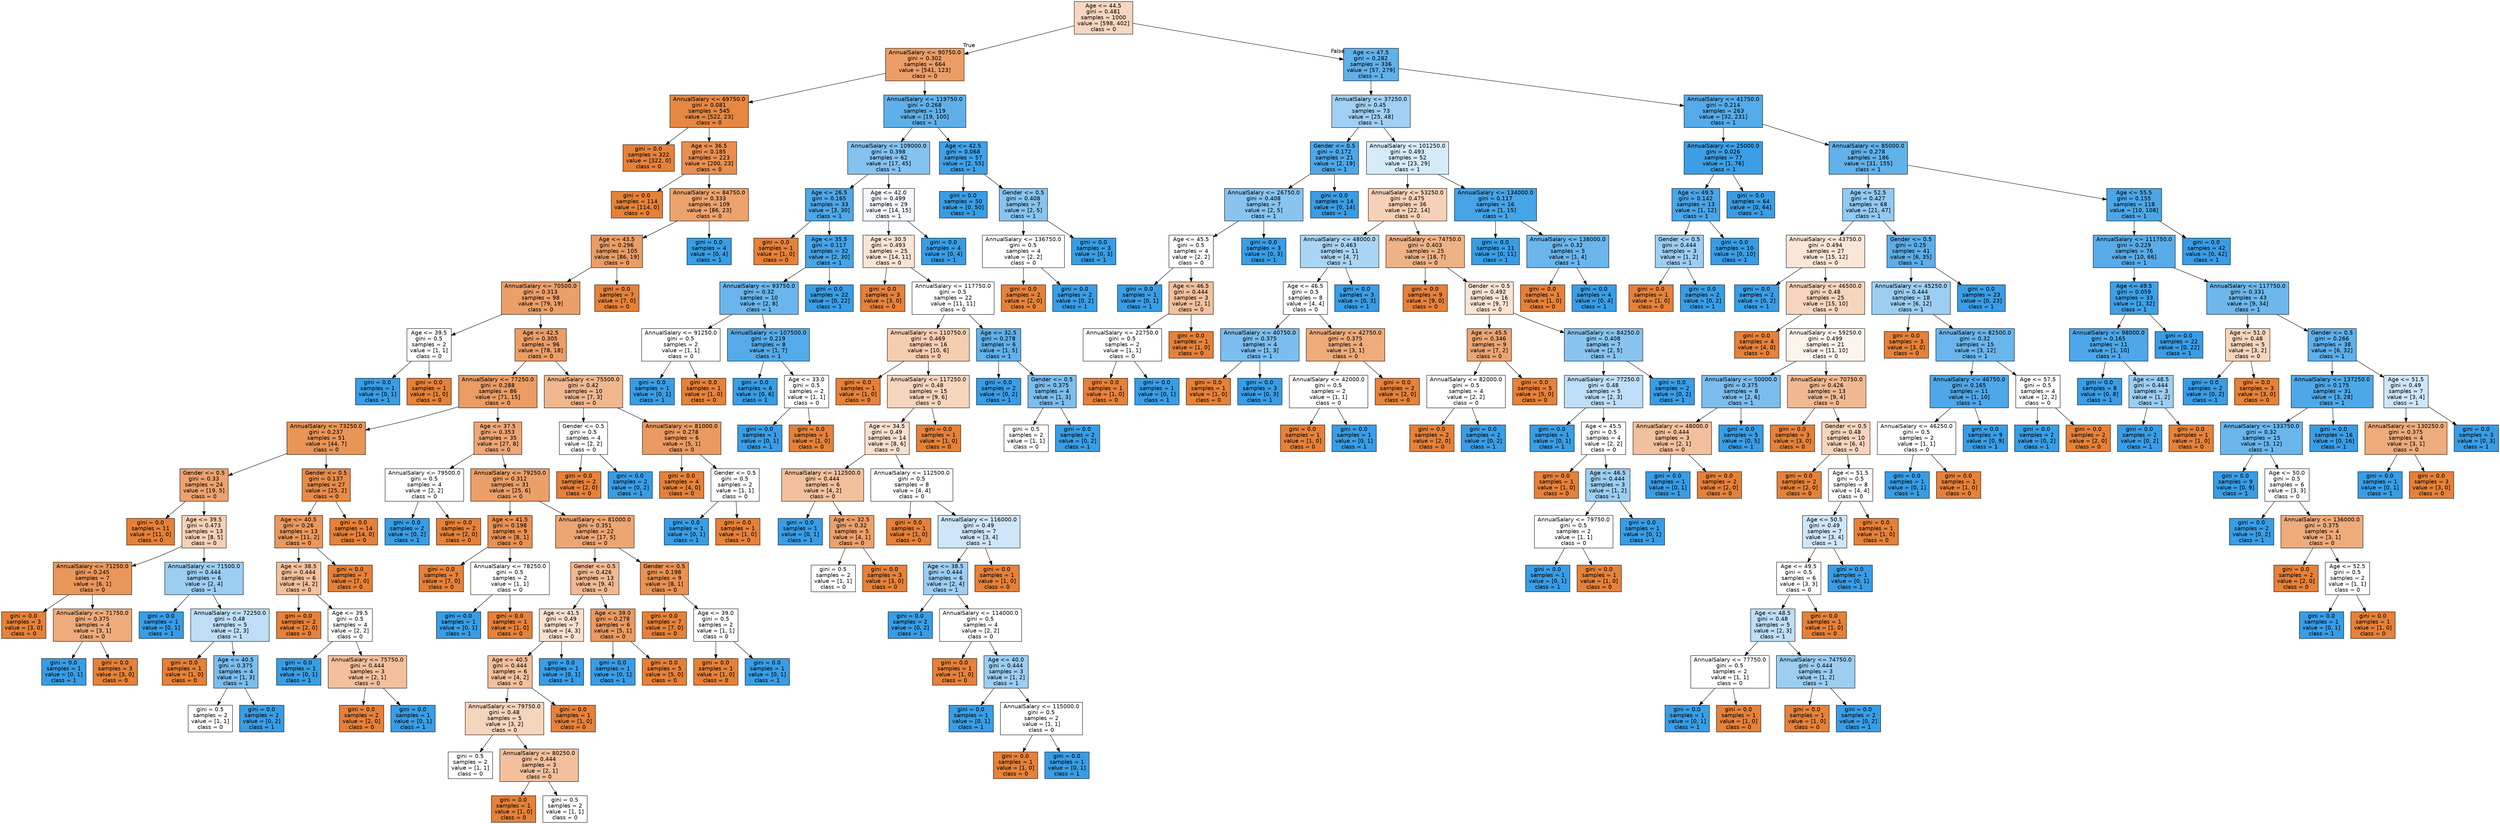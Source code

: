 digraph Tree {
node [shape=box, style="filled", color="black", fontname="helvetica"] ;
edge [fontname="helvetica"] ;
0 [label="Age <= 44.5\ngini = 0.481\nsamples = 1000\nvalue = [598, 402]\nclass = 0", fillcolor="#f6d6be"] ;
1 [label="AnnualSalary <= 90750.0\ngini = 0.302\nsamples = 664\nvalue = [541, 123]\nclass = 0", fillcolor="#eb9e66"] ;
0 -> 1 [labeldistance=2.5, labelangle=45, headlabel="True"] ;
2 [label="AnnualSalary <= 69750.0\ngini = 0.081\nsamples = 545\nvalue = [522, 23]\nclass = 0", fillcolor="#e68742"] ;
1 -> 2 ;
3 [label="gini = 0.0\nsamples = 322\nvalue = [322, 0]\nclass = 0", fillcolor="#e58139"] ;
2 -> 3 ;
4 [label="Age <= 36.5\ngini = 0.185\nsamples = 223\nvalue = [200, 23]\nclass = 0", fillcolor="#e88f50"] ;
2 -> 4 ;
5 [label="gini = 0.0\nsamples = 114\nvalue = [114, 0]\nclass = 0", fillcolor="#e58139"] ;
4 -> 5 ;
6 [label="AnnualSalary <= 84750.0\ngini = 0.333\nsamples = 109\nvalue = [86, 23]\nclass = 0", fillcolor="#eca36e"] ;
4 -> 6 ;
7 [label="Age <= 43.5\ngini = 0.296\nsamples = 105\nvalue = [86, 19]\nclass = 0", fillcolor="#eb9d65"] ;
6 -> 7 ;
8 [label="AnnualSalary <= 70500.0\ngini = 0.313\nsamples = 98\nvalue = [79, 19]\nclass = 0", fillcolor="#eb9f69"] ;
7 -> 8 ;
9 [label="Age <= 39.5\ngini = 0.5\nsamples = 2\nvalue = [1, 1]\nclass = 0", fillcolor="#ffffff"] ;
8 -> 9 ;
10 [label="gini = 0.0\nsamples = 1\nvalue = [0, 1]\nclass = 1", fillcolor="#399de5"] ;
9 -> 10 ;
11 [label="gini = 0.0\nsamples = 1\nvalue = [1, 0]\nclass = 0", fillcolor="#e58139"] ;
9 -> 11 ;
12 [label="Age <= 42.5\ngini = 0.305\nsamples = 96\nvalue = [78, 18]\nclass = 0", fillcolor="#eb9e67"] ;
8 -> 12 ;
13 [label="AnnualSalary <= 77250.0\ngini = 0.288\nsamples = 86\nvalue = [71, 15]\nclass = 0", fillcolor="#ea9c63"] ;
12 -> 13 ;
14 [label="AnnualSalary <= 73250.0\ngini = 0.237\nsamples = 51\nvalue = [44, 7]\nclass = 0", fillcolor="#e99558"] ;
13 -> 14 ;
15 [label="Gender <= 0.5\ngini = 0.33\nsamples = 24\nvalue = [19, 5]\nclass = 0", fillcolor="#eca26d"] ;
14 -> 15 ;
16 [label="gini = 0.0\nsamples = 11\nvalue = [11, 0]\nclass = 0", fillcolor="#e58139"] ;
15 -> 16 ;
17 [label="Age <= 39.5\ngini = 0.473\nsamples = 13\nvalue = [8, 5]\nclass = 0", fillcolor="#f5d0b5"] ;
15 -> 17 ;
18 [label="AnnualSalary <= 71250.0\ngini = 0.245\nsamples = 7\nvalue = [6, 1]\nclass = 0", fillcolor="#e9965a"] ;
17 -> 18 ;
19 [label="gini = 0.0\nsamples = 3\nvalue = [3, 0]\nclass = 0", fillcolor="#e58139"] ;
18 -> 19 ;
20 [label="AnnualSalary <= 71750.0\ngini = 0.375\nsamples = 4\nvalue = [3, 1]\nclass = 0", fillcolor="#eeab7b"] ;
18 -> 20 ;
21 [label="gini = 0.0\nsamples = 1\nvalue = [0, 1]\nclass = 1", fillcolor="#399de5"] ;
20 -> 21 ;
22 [label="gini = 0.0\nsamples = 3\nvalue = [3, 0]\nclass = 0", fillcolor="#e58139"] ;
20 -> 22 ;
23 [label="AnnualSalary <= 71500.0\ngini = 0.444\nsamples = 6\nvalue = [2, 4]\nclass = 1", fillcolor="#9ccef2"] ;
17 -> 23 ;
24 [label="gini = 0.0\nsamples = 1\nvalue = [0, 1]\nclass = 1", fillcolor="#399de5"] ;
23 -> 24 ;
25 [label="AnnualSalary <= 72250.0\ngini = 0.48\nsamples = 5\nvalue = [2, 3]\nclass = 1", fillcolor="#bddef6"] ;
23 -> 25 ;
26 [label="gini = 0.0\nsamples = 1\nvalue = [1, 0]\nclass = 0", fillcolor="#e58139"] ;
25 -> 26 ;
27 [label="Age <= 40.5\ngini = 0.375\nsamples = 4\nvalue = [1, 3]\nclass = 1", fillcolor="#7bbeee"] ;
25 -> 27 ;
28 [label="gini = 0.5\nsamples = 2\nvalue = [1, 1]\nclass = 0", fillcolor="#ffffff"] ;
27 -> 28 ;
29 [label="gini = 0.0\nsamples = 2\nvalue = [0, 2]\nclass = 1", fillcolor="#399de5"] ;
27 -> 29 ;
30 [label="Gender <= 0.5\ngini = 0.137\nsamples = 27\nvalue = [25, 2]\nclass = 0", fillcolor="#e78b49"] ;
14 -> 30 ;
31 [label="Age <= 40.5\ngini = 0.26\nsamples = 13\nvalue = [11, 2]\nclass = 0", fillcolor="#ea985d"] ;
30 -> 31 ;
32 [label="Age <= 38.5\ngini = 0.444\nsamples = 6\nvalue = [4, 2]\nclass = 0", fillcolor="#f2c09c"] ;
31 -> 32 ;
33 [label="gini = 0.0\nsamples = 2\nvalue = [2, 0]\nclass = 0", fillcolor="#e58139"] ;
32 -> 33 ;
34 [label="Age <= 39.5\ngini = 0.5\nsamples = 4\nvalue = [2, 2]\nclass = 0", fillcolor="#ffffff"] ;
32 -> 34 ;
35 [label="gini = 0.0\nsamples = 1\nvalue = [0, 1]\nclass = 1", fillcolor="#399de5"] ;
34 -> 35 ;
36 [label="AnnualSalary <= 75750.0\ngini = 0.444\nsamples = 3\nvalue = [2, 1]\nclass = 0", fillcolor="#f2c09c"] ;
34 -> 36 ;
37 [label="gini = 0.0\nsamples = 2\nvalue = [2, 0]\nclass = 0", fillcolor="#e58139"] ;
36 -> 37 ;
38 [label="gini = 0.0\nsamples = 1\nvalue = [0, 1]\nclass = 1", fillcolor="#399de5"] ;
36 -> 38 ;
39 [label="gini = 0.0\nsamples = 7\nvalue = [7, 0]\nclass = 0", fillcolor="#e58139"] ;
31 -> 39 ;
40 [label="gini = 0.0\nsamples = 14\nvalue = [14, 0]\nclass = 0", fillcolor="#e58139"] ;
30 -> 40 ;
41 [label="Age <= 37.5\ngini = 0.353\nsamples = 35\nvalue = [27, 8]\nclass = 0", fillcolor="#eda674"] ;
13 -> 41 ;
42 [label="AnnualSalary <= 79500.0\ngini = 0.5\nsamples = 4\nvalue = [2, 2]\nclass = 0", fillcolor="#ffffff"] ;
41 -> 42 ;
43 [label="gini = 0.0\nsamples = 2\nvalue = [0, 2]\nclass = 1", fillcolor="#399de5"] ;
42 -> 43 ;
44 [label="gini = 0.0\nsamples = 2\nvalue = [2, 0]\nclass = 0", fillcolor="#e58139"] ;
42 -> 44 ;
45 [label="AnnualSalary <= 79250.0\ngini = 0.312\nsamples = 31\nvalue = [25, 6]\nclass = 0", fillcolor="#eb9f69"] ;
41 -> 45 ;
46 [label="Age <= 41.5\ngini = 0.198\nsamples = 9\nvalue = [8, 1]\nclass = 0", fillcolor="#e89152"] ;
45 -> 46 ;
47 [label="gini = 0.0\nsamples = 7\nvalue = [7, 0]\nclass = 0", fillcolor="#e58139"] ;
46 -> 47 ;
48 [label="AnnualSalary <= 78250.0\ngini = 0.5\nsamples = 2\nvalue = [1, 1]\nclass = 0", fillcolor="#ffffff"] ;
46 -> 48 ;
49 [label="gini = 0.0\nsamples = 1\nvalue = [0, 1]\nclass = 1", fillcolor="#399de5"] ;
48 -> 49 ;
50 [label="gini = 0.0\nsamples = 1\nvalue = [1, 0]\nclass = 0", fillcolor="#e58139"] ;
48 -> 50 ;
51 [label="AnnualSalary <= 81000.0\ngini = 0.351\nsamples = 22\nvalue = [17, 5]\nclass = 0", fillcolor="#eda673"] ;
45 -> 51 ;
52 [label="Gender <= 0.5\ngini = 0.426\nsamples = 13\nvalue = [9, 4]\nclass = 0", fillcolor="#f1b991"] ;
51 -> 52 ;
53 [label="Age <= 41.5\ngini = 0.49\nsamples = 7\nvalue = [4, 3]\nclass = 0", fillcolor="#f8e0ce"] ;
52 -> 53 ;
54 [label="Age <= 40.5\ngini = 0.444\nsamples = 6\nvalue = [4, 2]\nclass = 0", fillcolor="#f2c09c"] ;
53 -> 54 ;
55 [label="AnnualSalary <= 79750.0\ngini = 0.48\nsamples = 5\nvalue = [3, 2]\nclass = 0", fillcolor="#f6d5bd"] ;
54 -> 55 ;
56 [label="gini = 0.5\nsamples = 2\nvalue = [1, 1]\nclass = 0", fillcolor="#ffffff"] ;
55 -> 56 ;
57 [label="AnnualSalary <= 80250.0\ngini = 0.444\nsamples = 3\nvalue = [2, 1]\nclass = 0", fillcolor="#f2c09c"] ;
55 -> 57 ;
58 [label="gini = 0.0\nsamples = 1\nvalue = [1, 0]\nclass = 0", fillcolor="#e58139"] ;
57 -> 58 ;
59 [label="gini = 0.5\nsamples = 2\nvalue = [1, 1]\nclass = 0", fillcolor="#ffffff"] ;
57 -> 59 ;
60 [label="gini = 0.0\nsamples = 1\nvalue = [1, 0]\nclass = 0", fillcolor="#e58139"] ;
54 -> 60 ;
61 [label="gini = 0.0\nsamples = 1\nvalue = [0, 1]\nclass = 1", fillcolor="#399de5"] ;
53 -> 61 ;
62 [label="Age <= 39.0\ngini = 0.278\nsamples = 6\nvalue = [5, 1]\nclass = 0", fillcolor="#ea9a61"] ;
52 -> 62 ;
63 [label="gini = 0.0\nsamples = 1\nvalue = [0, 1]\nclass = 1", fillcolor="#399de5"] ;
62 -> 63 ;
64 [label="gini = 0.0\nsamples = 5\nvalue = [5, 0]\nclass = 0", fillcolor="#e58139"] ;
62 -> 64 ;
65 [label="Gender <= 0.5\ngini = 0.198\nsamples = 9\nvalue = [8, 1]\nclass = 0", fillcolor="#e89152"] ;
51 -> 65 ;
66 [label="gini = 0.0\nsamples = 7\nvalue = [7, 0]\nclass = 0", fillcolor="#e58139"] ;
65 -> 66 ;
67 [label="Age <= 39.0\ngini = 0.5\nsamples = 2\nvalue = [1, 1]\nclass = 0", fillcolor="#ffffff"] ;
65 -> 67 ;
68 [label="gini = 0.0\nsamples = 1\nvalue = [1, 0]\nclass = 0", fillcolor="#e58139"] ;
67 -> 68 ;
69 [label="gini = 0.0\nsamples = 1\nvalue = [0, 1]\nclass = 1", fillcolor="#399de5"] ;
67 -> 69 ;
70 [label="AnnualSalary <= 75500.0\ngini = 0.42\nsamples = 10\nvalue = [7, 3]\nclass = 0", fillcolor="#f0b78e"] ;
12 -> 70 ;
71 [label="Gender <= 0.5\ngini = 0.5\nsamples = 4\nvalue = [2, 2]\nclass = 0", fillcolor="#ffffff"] ;
70 -> 71 ;
72 [label="gini = 0.0\nsamples = 2\nvalue = [2, 0]\nclass = 0", fillcolor="#e58139"] ;
71 -> 72 ;
73 [label="gini = 0.0\nsamples = 2\nvalue = [0, 2]\nclass = 1", fillcolor="#399de5"] ;
71 -> 73 ;
74 [label="AnnualSalary <= 81000.0\ngini = 0.278\nsamples = 6\nvalue = [5, 1]\nclass = 0", fillcolor="#ea9a61"] ;
70 -> 74 ;
75 [label="gini = 0.0\nsamples = 4\nvalue = [4, 0]\nclass = 0", fillcolor="#e58139"] ;
74 -> 75 ;
76 [label="Gender <= 0.5\ngini = 0.5\nsamples = 2\nvalue = [1, 1]\nclass = 0", fillcolor="#ffffff"] ;
74 -> 76 ;
77 [label="gini = 0.0\nsamples = 1\nvalue = [0, 1]\nclass = 1", fillcolor="#399de5"] ;
76 -> 77 ;
78 [label="gini = 0.0\nsamples = 1\nvalue = [1, 0]\nclass = 0", fillcolor="#e58139"] ;
76 -> 78 ;
79 [label="gini = 0.0\nsamples = 7\nvalue = [7, 0]\nclass = 0", fillcolor="#e58139"] ;
7 -> 79 ;
80 [label="gini = 0.0\nsamples = 4\nvalue = [0, 4]\nclass = 1", fillcolor="#399de5"] ;
6 -> 80 ;
81 [label="AnnualSalary <= 119750.0\ngini = 0.268\nsamples = 119\nvalue = [19, 100]\nclass = 1", fillcolor="#5fb0ea"] ;
1 -> 81 ;
82 [label="AnnualSalary <= 109000.0\ngini = 0.398\nsamples = 62\nvalue = [17, 45]\nclass = 1", fillcolor="#84c2ef"] ;
81 -> 82 ;
83 [label="Age <= 26.5\ngini = 0.165\nsamples = 33\nvalue = [3, 30]\nclass = 1", fillcolor="#4da7e8"] ;
82 -> 83 ;
84 [label="gini = 0.0\nsamples = 1\nvalue = [1, 0]\nclass = 0", fillcolor="#e58139"] ;
83 -> 84 ;
85 [label="Age <= 35.5\ngini = 0.117\nsamples = 32\nvalue = [2, 30]\nclass = 1", fillcolor="#46a4e7"] ;
83 -> 85 ;
86 [label="AnnualSalary <= 93750.0\ngini = 0.32\nsamples = 10\nvalue = [2, 8]\nclass = 1", fillcolor="#6ab6ec"] ;
85 -> 86 ;
87 [label="AnnualSalary <= 91250.0\ngini = 0.5\nsamples = 2\nvalue = [1, 1]\nclass = 0", fillcolor="#ffffff"] ;
86 -> 87 ;
88 [label="gini = 0.0\nsamples = 1\nvalue = [0, 1]\nclass = 1", fillcolor="#399de5"] ;
87 -> 88 ;
89 [label="gini = 0.0\nsamples = 1\nvalue = [1, 0]\nclass = 0", fillcolor="#e58139"] ;
87 -> 89 ;
90 [label="AnnualSalary <= 107500.0\ngini = 0.219\nsamples = 8\nvalue = [1, 7]\nclass = 1", fillcolor="#55abe9"] ;
86 -> 90 ;
91 [label="gini = 0.0\nsamples = 6\nvalue = [0, 6]\nclass = 1", fillcolor="#399de5"] ;
90 -> 91 ;
92 [label="Age <= 33.0\ngini = 0.5\nsamples = 2\nvalue = [1, 1]\nclass = 0", fillcolor="#ffffff"] ;
90 -> 92 ;
93 [label="gini = 0.0\nsamples = 1\nvalue = [0, 1]\nclass = 1", fillcolor="#399de5"] ;
92 -> 93 ;
94 [label="gini = 0.0\nsamples = 1\nvalue = [1, 0]\nclass = 0", fillcolor="#e58139"] ;
92 -> 94 ;
95 [label="gini = 0.0\nsamples = 22\nvalue = [0, 22]\nclass = 1", fillcolor="#399de5"] ;
85 -> 95 ;
96 [label="Age <= 42.0\ngini = 0.499\nsamples = 29\nvalue = [14, 15]\nclass = 1", fillcolor="#f2f8fd"] ;
82 -> 96 ;
97 [label="Age <= 30.5\ngini = 0.493\nsamples = 25\nvalue = [14, 11]\nclass = 0", fillcolor="#f9e4d5"] ;
96 -> 97 ;
98 [label="gini = 0.0\nsamples = 3\nvalue = [3, 0]\nclass = 0", fillcolor="#e58139"] ;
97 -> 98 ;
99 [label="AnnualSalary <= 117750.0\ngini = 0.5\nsamples = 22\nvalue = [11, 11]\nclass = 0", fillcolor="#ffffff"] ;
97 -> 99 ;
100 [label="AnnualSalary <= 110750.0\ngini = 0.469\nsamples = 16\nvalue = [10, 6]\nclass = 0", fillcolor="#f5cdb0"] ;
99 -> 100 ;
101 [label="gini = 0.0\nsamples = 1\nvalue = [1, 0]\nclass = 0", fillcolor="#e58139"] ;
100 -> 101 ;
102 [label="AnnualSalary <= 117250.0\ngini = 0.48\nsamples = 15\nvalue = [9, 6]\nclass = 0", fillcolor="#f6d5bd"] ;
100 -> 102 ;
103 [label="Age <= 34.5\ngini = 0.49\nsamples = 14\nvalue = [8, 6]\nclass = 0", fillcolor="#f8e0ce"] ;
102 -> 103 ;
104 [label="AnnualSalary <= 112500.0\ngini = 0.444\nsamples = 6\nvalue = [4, 2]\nclass = 0", fillcolor="#f2c09c"] ;
103 -> 104 ;
105 [label="gini = 0.0\nsamples = 1\nvalue = [0, 1]\nclass = 1", fillcolor="#399de5"] ;
104 -> 105 ;
106 [label="Age <= 32.5\ngini = 0.32\nsamples = 5\nvalue = [4, 1]\nclass = 0", fillcolor="#eca06a"] ;
104 -> 106 ;
107 [label="gini = 0.5\nsamples = 2\nvalue = [1, 1]\nclass = 0", fillcolor="#ffffff"] ;
106 -> 107 ;
108 [label="gini = 0.0\nsamples = 3\nvalue = [3, 0]\nclass = 0", fillcolor="#e58139"] ;
106 -> 108 ;
109 [label="AnnualSalary <= 112500.0\ngini = 0.5\nsamples = 8\nvalue = [4, 4]\nclass = 0", fillcolor="#ffffff"] ;
103 -> 109 ;
110 [label="gini = 0.0\nsamples = 1\nvalue = [1, 0]\nclass = 0", fillcolor="#e58139"] ;
109 -> 110 ;
111 [label="AnnualSalary <= 116000.0\ngini = 0.49\nsamples = 7\nvalue = [3, 4]\nclass = 1", fillcolor="#cee6f8"] ;
109 -> 111 ;
112 [label="Age <= 38.5\ngini = 0.444\nsamples = 6\nvalue = [2, 4]\nclass = 1", fillcolor="#9ccef2"] ;
111 -> 112 ;
113 [label="gini = 0.0\nsamples = 2\nvalue = [0, 2]\nclass = 1", fillcolor="#399de5"] ;
112 -> 113 ;
114 [label="AnnualSalary <= 114000.0\ngini = 0.5\nsamples = 4\nvalue = [2, 2]\nclass = 0", fillcolor="#ffffff"] ;
112 -> 114 ;
115 [label="gini = 0.0\nsamples = 1\nvalue = [1, 0]\nclass = 0", fillcolor="#e58139"] ;
114 -> 115 ;
116 [label="Age <= 40.0\ngini = 0.444\nsamples = 3\nvalue = [1, 2]\nclass = 1", fillcolor="#9ccef2"] ;
114 -> 116 ;
117 [label="gini = 0.0\nsamples = 1\nvalue = [0, 1]\nclass = 1", fillcolor="#399de5"] ;
116 -> 117 ;
118 [label="AnnualSalary <= 115000.0\ngini = 0.5\nsamples = 2\nvalue = [1, 1]\nclass = 0", fillcolor="#ffffff"] ;
116 -> 118 ;
119 [label="gini = 0.0\nsamples = 1\nvalue = [1, 0]\nclass = 0", fillcolor="#e58139"] ;
118 -> 119 ;
120 [label="gini = 0.0\nsamples = 1\nvalue = [0, 1]\nclass = 1", fillcolor="#399de5"] ;
118 -> 120 ;
121 [label="gini = 0.0\nsamples = 1\nvalue = [1, 0]\nclass = 0", fillcolor="#e58139"] ;
111 -> 121 ;
122 [label="gini = 0.0\nsamples = 1\nvalue = [1, 0]\nclass = 0", fillcolor="#e58139"] ;
102 -> 122 ;
123 [label="Age <= 32.5\ngini = 0.278\nsamples = 6\nvalue = [1, 5]\nclass = 1", fillcolor="#61b1ea"] ;
99 -> 123 ;
124 [label="gini = 0.0\nsamples = 2\nvalue = [0, 2]\nclass = 1", fillcolor="#399de5"] ;
123 -> 124 ;
125 [label="Gender <= 0.5\ngini = 0.375\nsamples = 4\nvalue = [1, 3]\nclass = 1", fillcolor="#7bbeee"] ;
123 -> 125 ;
126 [label="gini = 0.5\nsamples = 2\nvalue = [1, 1]\nclass = 0", fillcolor="#ffffff"] ;
125 -> 126 ;
127 [label="gini = 0.0\nsamples = 2\nvalue = [0, 2]\nclass = 1", fillcolor="#399de5"] ;
125 -> 127 ;
128 [label="gini = 0.0\nsamples = 4\nvalue = [0, 4]\nclass = 1", fillcolor="#399de5"] ;
96 -> 128 ;
129 [label="Age <= 42.5\ngini = 0.068\nsamples = 57\nvalue = [2, 55]\nclass = 1", fillcolor="#40a1e6"] ;
81 -> 129 ;
130 [label="gini = 0.0\nsamples = 50\nvalue = [0, 50]\nclass = 1", fillcolor="#399de5"] ;
129 -> 130 ;
131 [label="Gender <= 0.5\ngini = 0.408\nsamples = 7\nvalue = [2, 5]\nclass = 1", fillcolor="#88c4ef"] ;
129 -> 131 ;
132 [label="AnnualSalary <= 136750.0\ngini = 0.5\nsamples = 4\nvalue = [2, 2]\nclass = 0", fillcolor="#ffffff"] ;
131 -> 132 ;
133 [label="gini = 0.0\nsamples = 2\nvalue = [2, 0]\nclass = 0", fillcolor="#e58139"] ;
132 -> 133 ;
134 [label="gini = 0.0\nsamples = 2\nvalue = [0, 2]\nclass = 1", fillcolor="#399de5"] ;
132 -> 134 ;
135 [label="gini = 0.0\nsamples = 3\nvalue = [0, 3]\nclass = 1", fillcolor="#399de5"] ;
131 -> 135 ;
136 [label="Age <= 47.5\ngini = 0.282\nsamples = 336\nvalue = [57, 279]\nclass = 1", fillcolor="#61b1ea"] ;
0 -> 136 [labeldistance=2.5, labelangle=-45, headlabel="False"] ;
137 [label="AnnualSalary <= 37250.0\ngini = 0.45\nsamples = 73\nvalue = [25, 48]\nclass = 1", fillcolor="#a0d0f3"] ;
136 -> 137 ;
138 [label="Gender <= 0.5\ngini = 0.172\nsamples = 21\nvalue = [2, 19]\nclass = 1", fillcolor="#4ea7e8"] ;
137 -> 138 ;
139 [label="AnnualSalary <= 26750.0\ngini = 0.408\nsamples = 7\nvalue = [2, 5]\nclass = 1", fillcolor="#88c4ef"] ;
138 -> 139 ;
140 [label="Age <= 45.5\ngini = 0.5\nsamples = 4\nvalue = [2, 2]\nclass = 0", fillcolor="#ffffff"] ;
139 -> 140 ;
141 [label="gini = 0.0\nsamples = 1\nvalue = [0, 1]\nclass = 1", fillcolor="#399de5"] ;
140 -> 141 ;
142 [label="Age <= 46.5\ngini = 0.444\nsamples = 3\nvalue = [2, 1]\nclass = 0", fillcolor="#f2c09c"] ;
140 -> 142 ;
143 [label="AnnualSalary <= 22750.0\ngini = 0.5\nsamples = 2\nvalue = [1, 1]\nclass = 0", fillcolor="#ffffff"] ;
142 -> 143 ;
144 [label="gini = 0.0\nsamples = 1\nvalue = [1, 0]\nclass = 0", fillcolor="#e58139"] ;
143 -> 144 ;
145 [label="gini = 0.0\nsamples = 1\nvalue = [0, 1]\nclass = 1", fillcolor="#399de5"] ;
143 -> 145 ;
146 [label="gini = 0.0\nsamples = 1\nvalue = [1, 0]\nclass = 0", fillcolor="#e58139"] ;
142 -> 146 ;
147 [label="gini = 0.0\nsamples = 3\nvalue = [0, 3]\nclass = 1", fillcolor="#399de5"] ;
139 -> 147 ;
148 [label="gini = 0.0\nsamples = 14\nvalue = [0, 14]\nclass = 1", fillcolor="#399de5"] ;
138 -> 148 ;
149 [label="AnnualSalary <= 101250.0\ngini = 0.493\nsamples = 52\nvalue = [23, 29]\nclass = 1", fillcolor="#d6ebfa"] ;
137 -> 149 ;
150 [label="AnnualSalary <= 53250.0\ngini = 0.475\nsamples = 36\nvalue = [22, 14]\nclass = 0", fillcolor="#f6d1b7"] ;
149 -> 150 ;
151 [label="AnnualSalary <= 48000.0\ngini = 0.463\nsamples = 11\nvalue = [4, 7]\nclass = 1", fillcolor="#aad5f4"] ;
150 -> 151 ;
152 [label="Age <= 46.5\ngini = 0.5\nsamples = 8\nvalue = [4, 4]\nclass = 0", fillcolor="#ffffff"] ;
151 -> 152 ;
153 [label="AnnualSalary <= 40750.0\ngini = 0.375\nsamples = 4\nvalue = [1, 3]\nclass = 1", fillcolor="#7bbeee"] ;
152 -> 153 ;
154 [label="gini = 0.0\nsamples = 1\nvalue = [1, 0]\nclass = 0", fillcolor="#e58139"] ;
153 -> 154 ;
155 [label="gini = 0.0\nsamples = 3\nvalue = [0, 3]\nclass = 1", fillcolor="#399de5"] ;
153 -> 155 ;
156 [label="AnnualSalary <= 42750.0\ngini = 0.375\nsamples = 4\nvalue = [3, 1]\nclass = 0", fillcolor="#eeab7b"] ;
152 -> 156 ;
157 [label="AnnualSalary <= 42000.0\ngini = 0.5\nsamples = 2\nvalue = [1, 1]\nclass = 0", fillcolor="#ffffff"] ;
156 -> 157 ;
158 [label="gini = 0.0\nsamples = 1\nvalue = [1, 0]\nclass = 0", fillcolor="#e58139"] ;
157 -> 158 ;
159 [label="gini = 0.0\nsamples = 1\nvalue = [0, 1]\nclass = 1", fillcolor="#399de5"] ;
157 -> 159 ;
160 [label="gini = 0.0\nsamples = 2\nvalue = [2, 0]\nclass = 0", fillcolor="#e58139"] ;
156 -> 160 ;
161 [label="gini = 0.0\nsamples = 3\nvalue = [0, 3]\nclass = 1", fillcolor="#399de5"] ;
151 -> 161 ;
162 [label="AnnualSalary <= 74750.0\ngini = 0.403\nsamples = 25\nvalue = [18, 7]\nclass = 0", fillcolor="#efb286"] ;
150 -> 162 ;
163 [label="gini = 0.0\nsamples = 9\nvalue = [9, 0]\nclass = 0", fillcolor="#e58139"] ;
162 -> 163 ;
164 [label="Gender <= 0.5\ngini = 0.492\nsamples = 16\nvalue = [9, 7]\nclass = 0", fillcolor="#f9e3d3"] ;
162 -> 164 ;
165 [label="Age <= 45.5\ngini = 0.346\nsamples = 9\nvalue = [7, 2]\nclass = 0", fillcolor="#eca572"] ;
164 -> 165 ;
166 [label="AnnualSalary <= 82000.0\ngini = 0.5\nsamples = 4\nvalue = [2, 2]\nclass = 0", fillcolor="#ffffff"] ;
165 -> 166 ;
167 [label="gini = 0.0\nsamples = 2\nvalue = [2, 0]\nclass = 0", fillcolor="#e58139"] ;
166 -> 167 ;
168 [label="gini = 0.0\nsamples = 2\nvalue = [0, 2]\nclass = 1", fillcolor="#399de5"] ;
166 -> 168 ;
169 [label="gini = 0.0\nsamples = 5\nvalue = [5, 0]\nclass = 0", fillcolor="#e58139"] ;
165 -> 169 ;
170 [label="AnnualSalary <= 84250.0\ngini = 0.408\nsamples = 7\nvalue = [2, 5]\nclass = 1", fillcolor="#88c4ef"] ;
164 -> 170 ;
171 [label="AnnualSalary <= 77250.0\ngini = 0.48\nsamples = 5\nvalue = [2, 3]\nclass = 1", fillcolor="#bddef6"] ;
170 -> 171 ;
172 [label="gini = 0.0\nsamples = 1\nvalue = [0, 1]\nclass = 1", fillcolor="#399de5"] ;
171 -> 172 ;
173 [label="Age <= 45.5\ngini = 0.5\nsamples = 4\nvalue = [2, 2]\nclass = 0", fillcolor="#ffffff"] ;
171 -> 173 ;
174 [label="gini = 0.0\nsamples = 1\nvalue = [1, 0]\nclass = 0", fillcolor="#e58139"] ;
173 -> 174 ;
175 [label="Age <= 46.5\ngini = 0.444\nsamples = 3\nvalue = [1, 2]\nclass = 1", fillcolor="#9ccef2"] ;
173 -> 175 ;
176 [label="AnnualSalary <= 79750.0\ngini = 0.5\nsamples = 2\nvalue = [1, 1]\nclass = 0", fillcolor="#ffffff"] ;
175 -> 176 ;
177 [label="gini = 0.0\nsamples = 1\nvalue = [0, 1]\nclass = 1", fillcolor="#399de5"] ;
176 -> 177 ;
178 [label="gini = 0.0\nsamples = 1\nvalue = [1, 0]\nclass = 0", fillcolor="#e58139"] ;
176 -> 178 ;
179 [label="gini = 0.0\nsamples = 1\nvalue = [0, 1]\nclass = 1", fillcolor="#399de5"] ;
175 -> 179 ;
180 [label="gini = 0.0\nsamples = 2\nvalue = [0, 2]\nclass = 1", fillcolor="#399de5"] ;
170 -> 180 ;
181 [label="AnnualSalary <= 134000.0\ngini = 0.117\nsamples = 16\nvalue = [1, 15]\nclass = 1", fillcolor="#46a4e7"] ;
149 -> 181 ;
182 [label="gini = 0.0\nsamples = 11\nvalue = [0, 11]\nclass = 1", fillcolor="#399de5"] ;
181 -> 182 ;
183 [label="AnnualSalary <= 138000.0\ngini = 0.32\nsamples = 5\nvalue = [1, 4]\nclass = 1", fillcolor="#6ab6ec"] ;
181 -> 183 ;
184 [label="gini = 0.0\nsamples = 1\nvalue = [1, 0]\nclass = 0", fillcolor="#e58139"] ;
183 -> 184 ;
185 [label="gini = 0.0\nsamples = 4\nvalue = [0, 4]\nclass = 1", fillcolor="#399de5"] ;
183 -> 185 ;
186 [label="AnnualSalary <= 41750.0\ngini = 0.214\nsamples = 263\nvalue = [32, 231]\nclass = 1", fillcolor="#54abe9"] ;
136 -> 186 ;
187 [label="AnnualSalary <= 25000.0\ngini = 0.026\nsamples = 77\nvalue = [1, 76]\nclass = 1", fillcolor="#3c9ee5"] ;
186 -> 187 ;
188 [label="Age <= 49.5\ngini = 0.142\nsamples = 13\nvalue = [1, 12]\nclass = 1", fillcolor="#49a5e7"] ;
187 -> 188 ;
189 [label="Gender <= 0.5\ngini = 0.444\nsamples = 3\nvalue = [1, 2]\nclass = 1", fillcolor="#9ccef2"] ;
188 -> 189 ;
190 [label="gini = 0.0\nsamples = 1\nvalue = [1, 0]\nclass = 0", fillcolor="#e58139"] ;
189 -> 190 ;
191 [label="gini = 0.0\nsamples = 2\nvalue = [0, 2]\nclass = 1", fillcolor="#399de5"] ;
189 -> 191 ;
192 [label="gini = 0.0\nsamples = 10\nvalue = [0, 10]\nclass = 1", fillcolor="#399de5"] ;
188 -> 192 ;
193 [label="gini = 0.0\nsamples = 64\nvalue = [0, 64]\nclass = 1", fillcolor="#399de5"] ;
187 -> 193 ;
194 [label="AnnualSalary <= 85000.0\ngini = 0.278\nsamples = 186\nvalue = [31, 155]\nclass = 1", fillcolor="#61b1ea"] ;
186 -> 194 ;
195 [label="Age <= 52.5\ngini = 0.427\nsamples = 68\nvalue = [21, 47]\nclass = 1", fillcolor="#91c9f1"] ;
194 -> 195 ;
196 [label="AnnualSalary <= 43750.0\ngini = 0.494\nsamples = 27\nvalue = [15, 12]\nclass = 0", fillcolor="#fae6d7"] ;
195 -> 196 ;
197 [label="gini = 0.0\nsamples = 2\nvalue = [0, 2]\nclass = 1", fillcolor="#399de5"] ;
196 -> 197 ;
198 [label="AnnualSalary <= 46500.0\ngini = 0.48\nsamples = 25\nvalue = [15, 10]\nclass = 0", fillcolor="#f6d5bd"] ;
196 -> 198 ;
199 [label="gini = 0.0\nsamples = 4\nvalue = [4, 0]\nclass = 0", fillcolor="#e58139"] ;
198 -> 199 ;
200 [label="AnnualSalary <= 59250.0\ngini = 0.499\nsamples = 21\nvalue = [11, 10]\nclass = 0", fillcolor="#fdf4ed"] ;
198 -> 200 ;
201 [label="AnnualSalary <= 50000.0\ngini = 0.375\nsamples = 8\nvalue = [2, 6]\nclass = 1", fillcolor="#7bbeee"] ;
200 -> 201 ;
202 [label="AnnualSalary <= 48000.0\ngini = 0.444\nsamples = 3\nvalue = [2, 1]\nclass = 0", fillcolor="#f2c09c"] ;
201 -> 202 ;
203 [label="gini = 0.0\nsamples = 1\nvalue = [0, 1]\nclass = 1", fillcolor="#399de5"] ;
202 -> 203 ;
204 [label="gini = 0.0\nsamples = 2\nvalue = [2, 0]\nclass = 0", fillcolor="#e58139"] ;
202 -> 204 ;
205 [label="gini = 0.0\nsamples = 5\nvalue = [0, 5]\nclass = 1", fillcolor="#399de5"] ;
201 -> 205 ;
206 [label="AnnualSalary <= 70750.0\ngini = 0.426\nsamples = 13\nvalue = [9, 4]\nclass = 0", fillcolor="#f1b991"] ;
200 -> 206 ;
207 [label="gini = 0.0\nsamples = 3\nvalue = [3, 0]\nclass = 0", fillcolor="#e58139"] ;
206 -> 207 ;
208 [label="Gender <= 0.5\ngini = 0.48\nsamples = 10\nvalue = [6, 4]\nclass = 0", fillcolor="#f6d5bd"] ;
206 -> 208 ;
209 [label="gini = 0.0\nsamples = 2\nvalue = [2, 0]\nclass = 0", fillcolor="#e58139"] ;
208 -> 209 ;
210 [label="Age <= 51.5\ngini = 0.5\nsamples = 8\nvalue = [4, 4]\nclass = 0", fillcolor="#ffffff"] ;
208 -> 210 ;
211 [label="Age <= 50.5\ngini = 0.49\nsamples = 7\nvalue = [3, 4]\nclass = 1", fillcolor="#cee6f8"] ;
210 -> 211 ;
212 [label="Age <= 49.5\ngini = 0.5\nsamples = 6\nvalue = [3, 3]\nclass = 0", fillcolor="#ffffff"] ;
211 -> 212 ;
213 [label="Age <= 48.5\ngini = 0.48\nsamples = 5\nvalue = [2, 3]\nclass = 1", fillcolor="#bddef6"] ;
212 -> 213 ;
214 [label="AnnualSalary <= 77750.0\ngini = 0.5\nsamples = 2\nvalue = [1, 1]\nclass = 0", fillcolor="#ffffff"] ;
213 -> 214 ;
215 [label="gini = 0.0\nsamples = 1\nvalue = [0, 1]\nclass = 1", fillcolor="#399de5"] ;
214 -> 215 ;
216 [label="gini = 0.0\nsamples = 1\nvalue = [1, 0]\nclass = 0", fillcolor="#e58139"] ;
214 -> 216 ;
217 [label="AnnualSalary <= 74750.0\ngini = 0.444\nsamples = 3\nvalue = [1, 2]\nclass = 1", fillcolor="#9ccef2"] ;
213 -> 217 ;
218 [label="gini = 0.0\nsamples = 1\nvalue = [1, 0]\nclass = 0", fillcolor="#e58139"] ;
217 -> 218 ;
219 [label="gini = 0.0\nsamples = 2\nvalue = [0, 2]\nclass = 1", fillcolor="#399de5"] ;
217 -> 219 ;
220 [label="gini = 0.0\nsamples = 1\nvalue = [1, 0]\nclass = 0", fillcolor="#e58139"] ;
212 -> 220 ;
221 [label="gini = 0.0\nsamples = 1\nvalue = [0, 1]\nclass = 1", fillcolor="#399de5"] ;
211 -> 221 ;
222 [label="gini = 0.0\nsamples = 1\nvalue = [1, 0]\nclass = 0", fillcolor="#e58139"] ;
210 -> 222 ;
223 [label="Gender <= 0.5\ngini = 0.25\nsamples = 41\nvalue = [6, 35]\nclass = 1", fillcolor="#5baee9"] ;
195 -> 223 ;
224 [label="AnnualSalary <= 45250.0\ngini = 0.444\nsamples = 18\nvalue = [6, 12]\nclass = 1", fillcolor="#9ccef2"] ;
223 -> 224 ;
225 [label="gini = 0.0\nsamples = 3\nvalue = [3, 0]\nclass = 0", fillcolor="#e58139"] ;
224 -> 225 ;
226 [label="AnnualSalary <= 82500.0\ngini = 0.32\nsamples = 15\nvalue = [3, 12]\nclass = 1", fillcolor="#6ab6ec"] ;
224 -> 226 ;
227 [label="AnnualSalary <= 46750.0\ngini = 0.165\nsamples = 11\nvalue = [1, 10]\nclass = 1", fillcolor="#4da7e8"] ;
226 -> 227 ;
228 [label="AnnualSalary <= 46250.0\ngini = 0.5\nsamples = 2\nvalue = [1, 1]\nclass = 0", fillcolor="#ffffff"] ;
227 -> 228 ;
229 [label="gini = 0.0\nsamples = 1\nvalue = [0, 1]\nclass = 1", fillcolor="#399de5"] ;
228 -> 229 ;
230 [label="gini = 0.0\nsamples = 1\nvalue = [1, 0]\nclass = 0", fillcolor="#e58139"] ;
228 -> 230 ;
231 [label="gini = 0.0\nsamples = 9\nvalue = [0, 9]\nclass = 1", fillcolor="#399de5"] ;
227 -> 231 ;
232 [label="Age <= 57.5\ngini = 0.5\nsamples = 4\nvalue = [2, 2]\nclass = 0", fillcolor="#ffffff"] ;
226 -> 232 ;
233 [label="gini = 0.0\nsamples = 2\nvalue = [0, 2]\nclass = 1", fillcolor="#399de5"] ;
232 -> 233 ;
234 [label="gini = 0.0\nsamples = 2\nvalue = [2, 0]\nclass = 0", fillcolor="#e58139"] ;
232 -> 234 ;
235 [label="gini = 0.0\nsamples = 23\nvalue = [0, 23]\nclass = 1", fillcolor="#399de5"] ;
223 -> 235 ;
236 [label="Age <= 55.5\ngini = 0.155\nsamples = 118\nvalue = [10, 108]\nclass = 1", fillcolor="#4ba6e7"] ;
194 -> 236 ;
237 [label="AnnualSalary <= 111750.0\ngini = 0.229\nsamples = 76\nvalue = [10, 66]\nclass = 1", fillcolor="#57ace9"] ;
236 -> 237 ;
238 [label="Age <= 49.5\ngini = 0.059\nsamples = 33\nvalue = [1, 32]\nclass = 1", fillcolor="#3fa0e6"] ;
237 -> 238 ;
239 [label="AnnualSalary <= 98000.0\ngini = 0.165\nsamples = 11\nvalue = [1, 10]\nclass = 1", fillcolor="#4da7e8"] ;
238 -> 239 ;
240 [label="gini = 0.0\nsamples = 8\nvalue = [0, 8]\nclass = 1", fillcolor="#399de5"] ;
239 -> 240 ;
241 [label="Age <= 48.5\ngini = 0.444\nsamples = 3\nvalue = [1, 2]\nclass = 1", fillcolor="#9ccef2"] ;
239 -> 241 ;
242 [label="gini = 0.0\nsamples = 2\nvalue = [0, 2]\nclass = 1", fillcolor="#399de5"] ;
241 -> 242 ;
243 [label="gini = 0.0\nsamples = 1\nvalue = [1, 0]\nclass = 0", fillcolor="#e58139"] ;
241 -> 243 ;
244 [label="gini = 0.0\nsamples = 22\nvalue = [0, 22]\nclass = 1", fillcolor="#399de5"] ;
238 -> 244 ;
245 [label="AnnualSalary <= 117750.0\ngini = 0.331\nsamples = 43\nvalue = [9, 34]\nclass = 1", fillcolor="#6db7ec"] ;
237 -> 245 ;
246 [label="Age <= 51.0\ngini = 0.48\nsamples = 5\nvalue = [3, 2]\nclass = 0", fillcolor="#f6d5bd"] ;
245 -> 246 ;
247 [label="gini = 0.0\nsamples = 2\nvalue = [0, 2]\nclass = 1", fillcolor="#399de5"] ;
246 -> 247 ;
248 [label="gini = 0.0\nsamples = 3\nvalue = [3, 0]\nclass = 0", fillcolor="#e58139"] ;
246 -> 248 ;
249 [label="Gender <= 0.5\ngini = 0.266\nsamples = 38\nvalue = [6, 32]\nclass = 1", fillcolor="#5eafea"] ;
245 -> 249 ;
250 [label="AnnualSalary <= 137250.0\ngini = 0.175\nsamples = 31\nvalue = [3, 28]\nclass = 1", fillcolor="#4ea8e8"] ;
249 -> 250 ;
251 [label="AnnualSalary <= 133750.0\ngini = 0.32\nsamples = 15\nvalue = [3, 12]\nclass = 1", fillcolor="#6ab6ec"] ;
250 -> 251 ;
252 [label="gini = 0.0\nsamples = 9\nvalue = [0, 9]\nclass = 1", fillcolor="#399de5"] ;
251 -> 252 ;
253 [label="Age <= 50.0\ngini = 0.5\nsamples = 6\nvalue = [3, 3]\nclass = 0", fillcolor="#ffffff"] ;
251 -> 253 ;
254 [label="gini = 0.0\nsamples = 2\nvalue = [0, 2]\nclass = 1", fillcolor="#399de5"] ;
253 -> 254 ;
255 [label="AnnualSalary <= 136000.0\ngini = 0.375\nsamples = 4\nvalue = [3, 1]\nclass = 0", fillcolor="#eeab7b"] ;
253 -> 255 ;
256 [label="gini = 0.0\nsamples = 2\nvalue = [2, 0]\nclass = 0", fillcolor="#e58139"] ;
255 -> 256 ;
257 [label="Age <= 52.5\ngini = 0.5\nsamples = 2\nvalue = [1, 1]\nclass = 0", fillcolor="#ffffff"] ;
255 -> 257 ;
258 [label="gini = 0.0\nsamples = 1\nvalue = [0, 1]\nclass = 1", fillcolor="#399de5"] ;
257 -> 258 ;
259 [label="gini = 0.0\nsamples = 1\nvalue = [1, 0]\nclass = 0", fillcolor="#e58139"] ;
257 -> 259 ;
260 [label="gini = 0.0\nsamples = 16\nvalue = [0, 16]\nclass = 1", fillcolor="#399de5"] ;
250 -> 260 ;
261 [label="Age <= 51.5\ngini = 0.49\nsamples = 7\nvalue = [3, 4]\nclass = 1", fillcolor="#cee6f8"] ;
249 -> 261 ;
262 [label="AnnualSalary <= 130250.0\ngini = 0.375\nsamples = 4\nvalue = [3, 1]\nclass = 0", fillcolor="#eeab7b"] ;
261 -> 262 ;
263 [label="gini = 0.0\nsamples = 1\nvalue = [0, 1]\nclass = 1", fillcolor="#399de5"] ;
262 -> 263 ;
264 [label="gini = 0.0\nsamples = 3\nvalue = [3, 0]\nclass = 0", fillcolor="#e58139"] ;
262 -> 264 ;
265 [label="gini = 0.0\nsamples = 3\nvalue = [0, 3]\nclass = 1", fillcolor="#399de5"] ;
261 -> 265 ;
266 [label="gini = 0.0\nsamples = 42\nvalue = [0, 42]\nclass = 1", fillcolor="#399de5"] ;
236 -> 266 ;
}